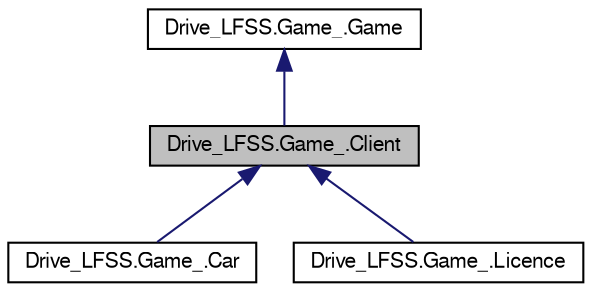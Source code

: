 digraph G
{
  bgcolor="transparent";
  edge [fontname="FreeSans",fontsize=10,labelfontname="FreeSans",labelfontsize=10];
  node [fontname="FreeSans",fontsize=10,shape=record];
  Node1 [label="Drive_LFSS.Game_.Client",height=0.2,width=0.4,color="black", fillcolor="grey75", style="filled" fontcolor="black"];
  Node2 -> Node1 [dir=back,color="midnightblue",fontsize=10,style="solid",fontname="FreeSans"];
  Node2 [label="Drive_LFSS.Game_.Game",height=0.2,width=0.4,color="black",URL="$class_drive___l_f_s_s_1_1_game___1_1_game.html"];
  Node1 -> Node3 [dir=back,color="midnightblue",fontsize=10,style="solid",fontname="FreeSans"];
  Node3 [label="Drive_LFSS.Game_.Car",height=0.2,width=0.4,color="black",URL="$class_drive___l_f_s_s_1_1_game___1_1_car.html"];
  Node1 -> Node4 [dir=back,color="midnightblue",fontsize=10,style="solid",fontname="FreeSans"];
  Node4 [label="Drive_LFSS.Game_.Licence",height=0.2,width=0.4,color="black",URL="$class_drive___l_f_s_s_1_1_game___1_1_licence.html"];
}
